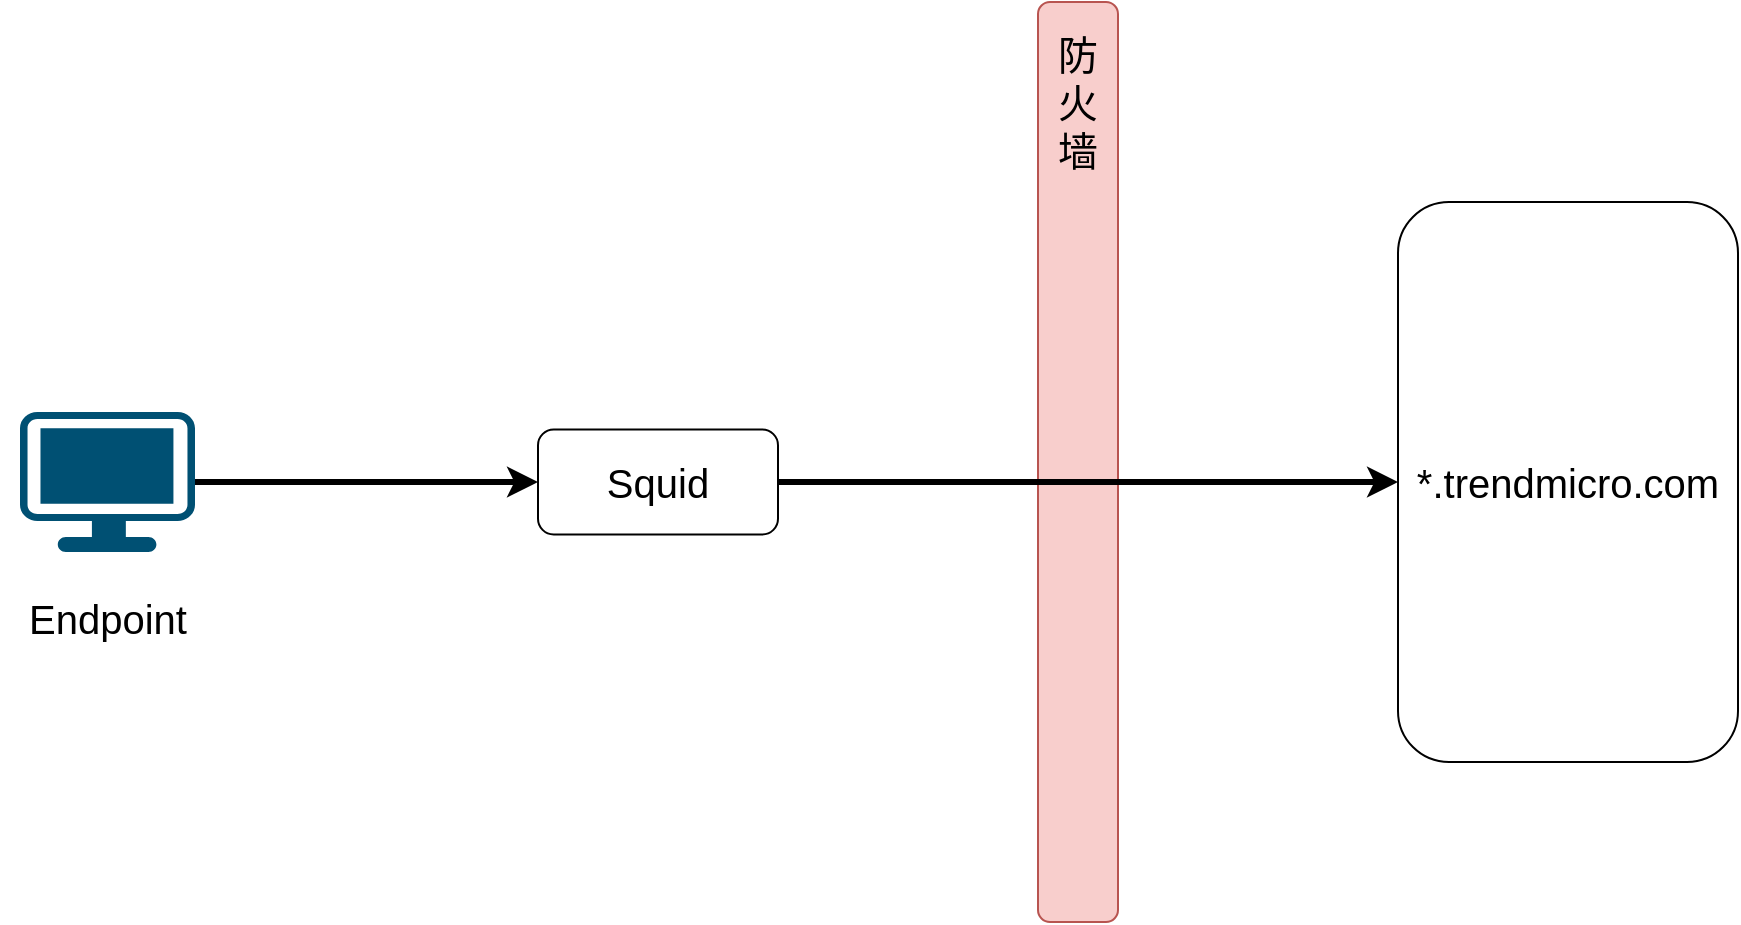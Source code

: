 <mxfile version="26.1.1">
  <diagram name="Page-1" id="EKJ2kd4RgJoKmwQdWKdD">
    <mxGraphModel dx="2125" dy="921" grid="1" gridSize="10" guides="1" tooltips="1" connect="1" arrows="1" fold="1" page="1" pageScale="1" pageWidth="850" pageHeight="1100" math="0" shadow="0">
      <root>
        <mxCell id="0" />
        <mxCell id="1" parent="0" />
        <mxCell id="Tq5oZfDXVqdwf5hRAxe_-3" value="&lt;div style=&quot;direction: ltr;&quot;&gt;&lt;span style=&quot;font-size: 20px; background-color: transparent; color: light-dark(rgb(0, 0, 0), rgb(255, 255, 255));&quot;&gt;防&lt;/span&gt;&lt;/div&gt;&lt;div style=&quot;direction: ltr;&quot;&gt;&lt;font style=&quot;font-size: 20px;&quot;&gt;火&lt;/font&gt;&lt;/div&gt;&lt;div style=&quot;direction: ltr;&quot;&gt;&lt;font style=&quot;font-size: 20px;&quot;&gt;墙&lt;/font&gt;&lt;/div&gt;&lt;div style=&quot;direction: ltr;&quot;&gt;&lt;font style=&quot;font-size: 20px;&quot;&gt;&lt;br&gt;&lt;/font&gt;&lt;/div&gt;&lt;div style=&quot;direction: ltr;&quot;&gt;&lt;font style=&quot;font-size: 20px;&quot;&gt;&lt;br&gt;&lt;/font&gt;&lt;/div&gt;&lt;div style=&quot;direction: ltr;&quot;&gt;&lt;font style=&quot;font-size: 20px;&quot;&gt;&lt;br&gt;&lt;/font&gt;&lt;/div&gt;&lt;div style=&quot;direction: ltr;&quot;&gt;&lt;font style=&quot;font-size: 20px;&quot;&gt;&lt;br&gt;&lt;/font&gt;&lt;/div&gt;&lt;div style=&quot;direction: ltr;&quot;&gt;&lt;font style=&quot;font-size: 20px;&quot;&gt;&lt;br&gt;&lt;/font&gt;&lt;/div&gt;&lt;div style=&quot;direction: ltr;&quot;&gt;&lt;font style=&quot;font-size: 20px;&quot;&gt;&lt;br&gt;&lt;/font&gt;&lt;/div&gt;&lt;div style=&quot;direction: ltr;&quot;&gt;&lt;font style=&quot;font-size: 20px;&quot;&gt;&lt;br&gt;&lt;/font&gt;&lt;/div&gt;&lt;div style=&quot;direction: ltr;&quot;&gt;&lt;font style=&quot;font-size: 20px;&quot;&gt;&lt;br&gt;&lt;/font&gt;&lt;/div&gt;&lt;div style=&quot;direction: ltr;&quot;&gt;&lt;font style=&quot;font-size: 20px;&quot;&gt;&lt;br&gt;&lt;/font&gt;&lt;/div&gt;&lt;div style=&quot;direction: ltr;&quot;&gt;&lt;font style=&quot;font-size: 20px;&quot;&gt;&lt;br&gt;&lt;/font&gt;&lt;/div&gt;&lt;div style=&quot;direction: ltr;&quot;&gt;&lt;font style=&quot;font-size: 20px;&quot;&gt;&lt;br&gt;&lt;/font&gt;&lt;/div&gt;&lt;div style=&quot;direction: ltr;&quot;&gt;&lt;font style=&quot;font-size: 20px;&quot;&gt;&lt;br&gt;&lt;/font&gt;&lt;/div&gt;&lt;div style=&quot;direction: ltr;&quot;&gt;&lt;font style=&quot;font-size: 20px;&quot;&gt;&lt;br&gt;&lt;/font&gt;&lt;/div&gt;&lt;div style=&quot;direction: ltr;&quot;&gt;&lt;font style=&quot;font-size: 20px;&quot;&gt;&lt;br&gt;&lt;/font&gt;&lt;/div&gt;&lt;div style=&quot;direction: ltr;&quot;&gt;&lt;font style=&quot;font-size: 20px;&quot;&gt;&lt;br&gt;&lt;/font&gt;&lt;/div&gt;" style="rounded=1;whiteSpace=wrap;html=1;fillColor=#f8cecc;strokeColor=#b85450;align=center;" vertex="1" parent="1">
          <mxGeometry x="40" y="280" width="40" height="460" as="geometry" />
        </mxCell>
        <mxCell id="fo_Kurq_kEMjWYs5cq_H-46" style="edgeStyle=orthogonalEdgeStyle;rounded=0;orthogonalLoop=1;jettySize=auto;html=1;entryX=0.005;entryY=0.63;entryDx=0;entryDy=0;entryPerimeter=0;strokeWidth=3;" parent="1" edge="1" source="Tq5oZfDXVqdwf5hRAxe_-1">
          <mxGeometry relative="1" as="geometry">
            <mxPoint x="-363.41" y="509.71" as="sourcePoint" />
            <Array as="points">
              <mxPoint x="-201.41" y="509.71" />
            </Array>
            <mxPoint x="-160.941" y="509.41" as="targetPoint" />
          </mxGeometry>
        </mxCell>
        <mxCell id="Tq5oZfDXVqdwf5hRAxe_-9" style="edgeStyle=orthogonalEdgeStyle;rounded=0;orthogonalLoop=1;jettySize=auto;html=1;strokeWidth=3;" edge="1" parent="1" source="fo_Kurq_kEMjWYs5cq_H-51">
          <mxGeometry relative="1" as="geometry">
            <mxPoint x="-210" y="520" as="targetPoint" />
          </mxGeometry>
        </mxCell>
        <mxCell id="fo_Kurq_kEMjWYs5cq_H-51" value="" style="points=[[0.03,0.03,0],[0.5,0,0],[0.97,0.03,0],[1,0.4,0],[0.97,0.745,0],[0.5,1,0],[0.03,0.745,0],[0,0.4,0]];verticalLabelPosition=bottom;sketch=0;html=1;verticalAlign=top;aspect=fixed;align=center;pointerEvents=1;shape=mxgraph.cisco19.workstation;fillColor=#005073;strokeColor=none;" parent="1" vertex="1">
          <mxGeometry x="-469.0" y="485" width="87.5" height="70" as="geometry" />
        </mxCell>
        <mxCell id="fo_Kurq_kEMjWYs5cq_H-55" value="&lt;font style=&quot;font-size: 20px;&quot;&gt;Endpoint&lt;/font&gt;" style="rounded=1;whiteSpace=wrap;html=1;strokeColor=#FFFFFF;" parent="1" vertex="1">
          <mxGeometry x="-478" y="567.5" width="105.68" height="40" as="geometry" />
        </mxCell>
        <mxCell id="Tq5oZfDXVqdwf5hRAxe_-2" value="&lt;font style=&quot;font-size: 20px;&quot;&gt;*.trendmicro.com&lt;/font&gt;" style="rounded=1;whiteSpace=wrap;html=1;" vertex="1" parent="1">
          <mxGeometry x="220" y="380" width="170" height="280" as="geometry" />
        </mxCell>
        <mxCell id="Tq5oZfDXVqdwf5hRAxe_-10" style="edgeStyle=orthogonalEdgeStyle;rounded=0;orthogonalLoop=1;jettySize=auto;html=1;entryX=0;entryY=0.5;entryDx=0;entryDy=0;strokeColor=default;strokeWidth=3;" edge="1" parent="1" source="Tq5oZfDXVqdwf5hRAxe_-1" target="Tq5oZfDXVqdwf5hRAxe_-2">
          <mxGeometry relative="1" as="geometry" />
        </mxCell>
        <mxCell id="Tq5oZfDXVqdwf5hRAxe_-1" value="&lt;font style=&quot;font-size: 20px;&quot;&gt;Squid&lt;/font&gt;" style="rounded=1;whiteSpace=wrap;html=1;" vertex="1" parent="1">
          <mxGeometry x="-210" y="493.75" width="120" height="52.5" as="geometry" />
        </mxCell>
      </root>
    </mxGraphModel>
  </diagram>
</mxfile>
